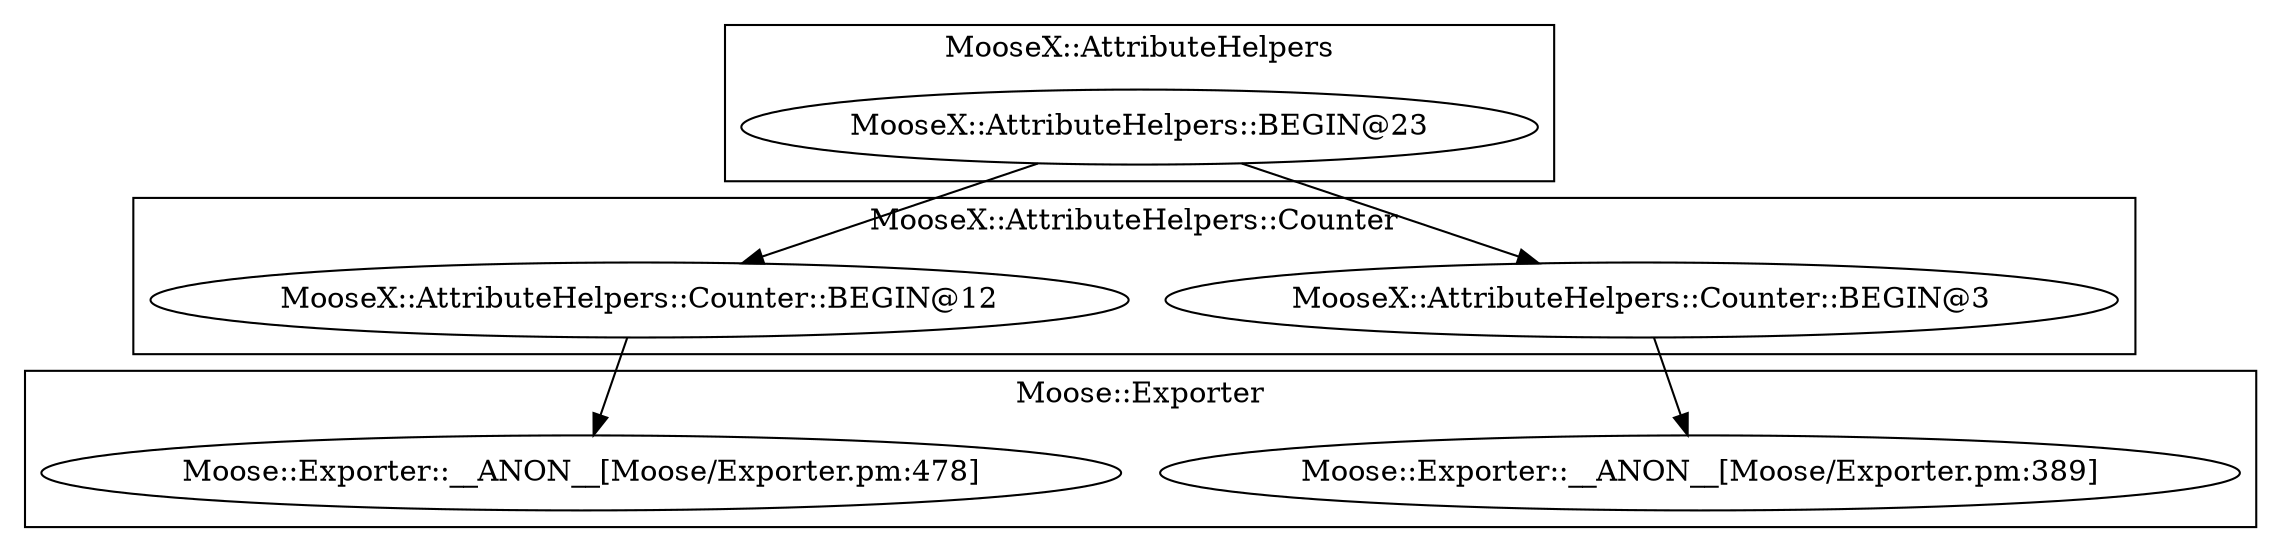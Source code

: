 digraph {
graph [overlap=false]
subgraph cluster_Moose_Exporter {
	label="Moose::Exporter";
	"Moose::Exporter::__ANON__[Moose/Exporter.pm:389]";
	"Moose::Exporter::__ANON__[Moose/Exporter.pm:478]";
}
subgraph cluster_MooseX_AttributeHelpers_Counter {
	label="MooseX::AttributeHelpers::Counter";
	"MooseX::AttributeHelpers::Counter::BEGIN@12";
	"MooseX::AttributeHelpers::Counter::BEGIN@3";
}
subgraph cluster_MooseX_AttributeHelpers {
	label="MooseX::AttributeHelpers";
	"MooseX::AttributeHelpers::BEGIN@23";
}
"MooseX::AttributeHelpers::Counter::BEGIN@12" -> "Moose::Exporter::__ANON__[Moose/Exporter.pm:478]";
"MooseX::AttributeHelpers::BEGIN@23" -> "MooseX::AttributeHelpers::Counter::BEGIN@3";
"MooseX::AttributeHelpers::Counter::BEGIN@3" -> "Moose::Exporter::__ANON__[Moose/Exporter.pm:389]";
"MooseX::AttributeHelpers::BEGIN@23" -> "MooseX::AttributeHelpers::Counter::BEGIN@12";
}
